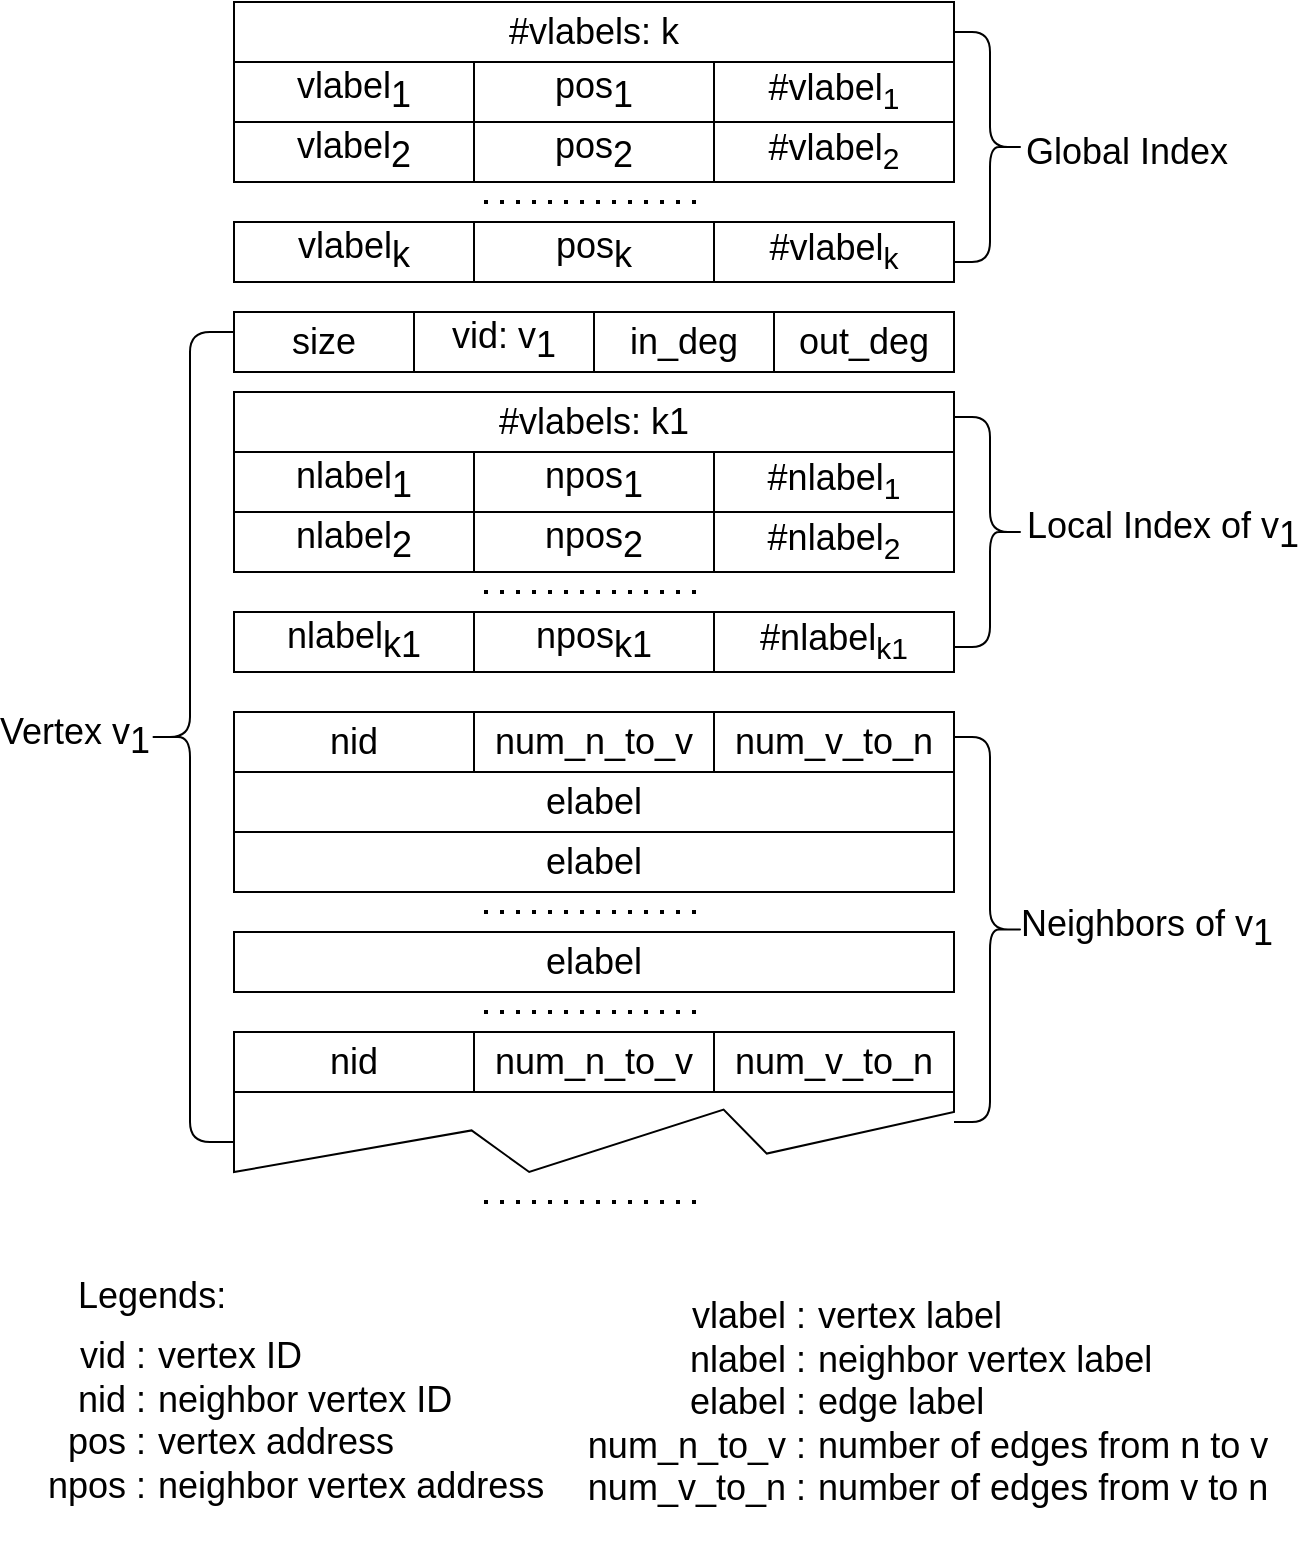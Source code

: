 <mxfile version="14.1.8" type="device"><diagram id="-nu_sZ_7hcwnp6SFdHok" name="Page-1"><mxGraphModel dx="1102" dy="807" grid="1" gridSize="10" guides="1" tooltips="1" connect="1" arrows="1" fold="1" page="1" pageScale="1" pageWidth="827" pageHeight="1169" math="0" shadow="0"><root><mxCell id="0"/><mxCell id="1" parent="0"/><mxCell id="lxXTadfLyXNNa9mBWRx5-1" value="&lt;font style=&quot;font-size: 18px;&quot;&gt;#vlabels: k&lt;/font&gt;" style="rounded=0;whiteSpace=wrap;html=1;fontSize=18;" parent="1" vertex="1"><mxGeometry x="234" width="360" height="30" as="geometry"/></mxCell><mxCell id="lxXTadfLyXNNa9mBWRx5-6" value="" style="group;fontSize=18;" parent="1" vertex="1" connectable="0"><mxGeometry x="234" y="30" width="360" height="30" as="geometry"/></mxCell><mxCell id="lxXTadfLyXNNa9mBWRx5-3" value="&lt;font style=&quot;font-size: 18px;&quot;&gt;vlabel&lt;sub style=&quot;font-size: 18px;&quot;&gt;1&lt;/sub&gt;&lt;/font&gt;" style="rounded=0;whiteSpace=wrap;html=1;fontSize=18;" parent="lxXTadfLyXNNa9mBWRx5-6" vertex="1"><mxGeometry width="120" height="30" as="geometry"/></mxCell><mxCell id="lxXTadfLyXNNa9mBWRx5-4" value="&lt;font style=&quot;font-size: 18px;&quot;&gt;pos&lt;sub style=&quot;font-size: 18px;&quot;&gt;1&lt;/sub&gt;&lt;/font&gt;" style="rounded=0;whiteSpace=wrap;html=1;fontSize=18;" parent="lxXTadfLyXNNa9mBWRx5-6" vertex="1"><mxGeometry x="120" width="120" height="30" as="geometry"/></mxCell><mxCell id="lxXTadfLyXNNa9mBWRx5-5" value="#vlabel&lt;sub&gt;1&lt;/sub&gt;" style="rounded=0;whiteSpace=wrap;html=1;fontSize=18;" parent="lxXTadfLyXNNa9mBWRx5-6" vertex="1"><mxGeometry x="240" width="120" height="30" as="geometry"/></mxCell><mxCell id="lxXTadfLyXNNa9mBWRx5-7" value="" style="group;fontSize=18;" parent="1" vertex="1" connectable="0"><mxGeometry x="234" y="60" width="360" height="30" as="geometry"/></mxCell><mxCell id="lxXTadfLyXNNa9mBWRx5-8" value="&lt;font style=&quot;font-size: 18px;&quot;&gt;vlabel&lt;sub style=&quot;font-size: 18px;&quot;&gt;2&lt;/sub&gt;&lt;/font&gt;" style="rounded=0;whiteSpace=wrap;html=1;fontSize=18;" parent="lxXTadfLyXNNa9mBWRx5-7" vertex="1"><mxGeometry width="120" height="30" as="geometry"/></mxCell><mxCell id="lxXTadfLyXNNa9mBWRx5-9" value="&lt;font style=&quot;font-size: 18px;&quot;&gt;pos&lt;sub style=&quot;font-size: 18px;&quot;&gt;2&lt;/sub&gt;&lt;/font&gt;" style="rounded=0;whiteSpace=wrap;html=1;fontSize=18;" parent="lxXTadfLyXNNa9mBWRx5-7" vertex="1"><mxGeometry x="120" width="120" height="30" as="geometry"/></mxCell><mxCell id="lxXTadfLyXNNa9mBWRx5-10" value="#vlabel&lt;sub&gt;2&lt;/sub&gt;" style="rounded=0;whiteSpace=wrap;html=1;fontSize=18;" parent="lxXTadfLyXNNa9mBWRx5-7" vertex="1"><mxGeometry x="240" width="120" height="30" as="geometry"/></mxCell><mxCell id="lxXTadfLyXNNa9mBWRx5-15" value="" style="group;fontSize=18;" parent="1" vertex="1" connectable="0"><mxGeometry x="234" y="110" width="360" height="30" as="geometry"/></mxCell><mxCell id="lxXTadfLyXNNa9mBWRx5-16" value="vlabel&lt;span style=&quot;font-size: 18px;&quot;&gt;&lt;sub style=&quot;font-size: 18px;&quot;&gt;k&lt;/sub&gt;&lt;/span&gt;" style="rounded=0;whiteSpace=wrap;html=1;fontSize=18;" parent="lxXTadfLyXNNa9mBWRx5-15" vertex="1"><mxGeometry width="120" height="30" as="geometry"/></mxCell><mxCell id="lxXTadfLyXNNa9mBWRx5-17" value="pos&lt;span style=&quot;font-size: 18px;&quot;&gt;&lt;sub style=&quot;font-size: 18px;&quot;&gt;k&lt;/sub&gt;&lt;/span&gt;" style="rounded=0;whiteSpace=wrap;html=1;fontSize=18;" parent="lxXTadfLyXNNa9mBWRx5-15" vertex="1"><mxGeometry x="120" width="120" height="30" as="geometry"/></mxCell><mxCell id="lxXTadfLyXNNa9mBWRx5-18" value="#vlabel&lt;sub&gt;k&lt;/sub&gt;" style="rounded=0;whiteSpace=wrap;html=1;fontSize=18;" parent="lxXTadfLyXNNa9mBWRx5-15" vertex="1"><mxGeometry x="240" width="120" height="30" as="geometry"/></mxCell><mxCell id="lxXTadfLyXNNa9mBWRx5-19" value="" style="endArrow=none;dashed=1;html=1;dashPattern=1 3;strokeWidth=2;spacing=2;verticalAlign=middle;fontSize=18;" parent="1" edge="1"><mxGeometry width="50" height="50" relative="1" as="geometry"><mxPoint x="359" y="100" as="sourcePoint"/><mxPoint x="469" y="100" as="targetPoint"/></mxGeometry></mxCell><mxCell id="lxXTadfLyXNNa9mBWRx5-24" value="#vlabels: k&lt;span style=&quot;font-size: 18px&quot;&gt;1&lt;/span&gt;" style="rounded=0;whiteSpace=wrap;html=1;fontSize=18;" parent="1" vertex="1"><mxGeometry x="234" y="195" width="360" height="30" as="geometry"/></mxCell><mxCell id="lxXTadfLyXNNa9mBWRx5-25" value="" style="group;fontSize=18;" parent="1" vertex="1" connectable="0"><mxGeometry x="234" y="225" width="360" height="30" as="geometry"/></mxCell><mxCell id="lxXTadfLyXNNa9mBWRx5-26" value="nlabel&lt;sub style=&quot;font-size: 18px&quot;&gt;1&lt;/sub&gt;" style="rounded=0;whiteSpace=wrap;html=1;fontSize=18;" parent="lxXTadfLyXNNa9mBWRx5-25" vertex="1"><mxGeometry width="120" height="30" as="geometry"/></mxCell><mxCell id="lxXTadfLyXNNa9mBWRx5-27" value="npos&lt;sub style=&quot;font-size: 18px&quot;&gt;1&lt;/sub&gt;" style="rounded=0;whiteSpace=wrap;html=1;fontSize=18;" parent="lxXTadfLyXNNa9mBWRx5-25" vertex="1"><mxGeometry x="120" width="120" height="30" as="geometry"/></mxCell><mxCell id="lxXTadfLyXNNa9mBWRx5-28" value="#nlabel&lt;sub&gt;1&lt;/sub&gt;" style="rounded=0;whiteSpace=wrap;html=1;fontSize=18;" parent="lxXTadfLyXNNa9mBWRx5-25" vertex="1"><mxGeometry x="240" width="120" height="30" as="geometry"/></mxCell><mxCell id="lxXTadfLyXNNa9mBWRx5-29" value="" style="group;fontSize=18;" parent="1" vertex="1" connectable="0"><mxGeometry x="234" y="255" width="360" height="30" as="geometry"/></mxCell><mxCell id="lxXTadfLyXNNa9mBWRx5-30" value="nlabel&lt;span style=&quot;font-size: 18px&quot;&gt;&lt;sub style=&quot;font-size: 18px&quot;&gt;2&lt;/sub&gt;&lt;/span&gt;" style="rounded=0;whiteSpace=wrap;html=1;fontSize=18;" parent="lxXTadfLyXNNa9mBWRx5-29" vertex="1"><mxGeometry width="120" height="30" as="geometry"/></mxCell><mxCell id="lxXTadfLyXNNa9mBWRx5-31" value="npos&lt;span style=&quot;font-size: 18px&quot;&gt;&lt;sub style=&quot;font-size: 18px&quot;&gt;2&lt;/sub&gt;&lt;/span&gt;" style="rounded=0;whiteSpace=wrap;html=1;fontSize=18;" parent="lxXTadfLyXNNa9mBWRx5-29" vertex="1"><mxGeometry x="120" width="120" height="30" as="geometry"/></mxCell><mxCell id="lxXTadfLyXNNa9mBWRx5-32" value="#nlabel&lt;sub&gt;2&lt;/sub&gt;" style="rounded=0;whiteSpace=wrap;html=1;fontSize=18;" parent="lxXTadfLyXNNa9mBWRx5-29" vertex="1"><mxGeometry x="240" width="120" height="30" as="geometry"/></mxCell><mxCell id="lxXTadfLyXNNa9mBWRx5-33" value="" style="group;fontSize=18;" parent="1" vertex="1" connectable="0"><mxGeometry x="234" y="305" width="360" height="30" as="geometry"/></mxCell><mxCell id="lxXTadfLyXNNa9mBWRx5-34" value="nlabel&lt;span style=&quot;font-size: 18px&quot;&gt;&lt;sub style=&quot;font-size: 18px&quot;&gt;k1&lt;/sub&gt;&lt;/span&gt;" style="rounded=0;whiteSpace=wrap;html=1;fontSize=18;" parent="lxXTadfLyXNNa9mBWRx5-33" vertex="1"><mxGeometry width="120" height="30" as="geometry"/></mxCell><mxCell id="lxXTadfLyXNNa9mBWRx5-35" value="npos&lt;span style=&quot;font-size: 18px&quot;&gt;&lt;sub style=&quot;font-size: 18px&quot;&gt;k1&lt;/sub&gt;&lt;/span&gt;" style="rounded=0;whiteSpace=wrap;html=1;fontSize=18;" parent="lxXTadfLyXNNa9mBWRx5-33" vertex="1"><mxGeometry x="120" width="120" height="30" as="geometry"/></mxCell><mxCell id="lxXTadfLyXNNa9mBWRx5-36" value="#nlabel&lt;sub&gt;k1&lt;/sub&gt;" style="rounded=0;whiteSpace=wrap;html=1;fontSize=18;" parent="lxXTadfLyXNNa9mBWRx5-33" vertex="1"><mxGeometry x="240" width="120" height="30" as="geometry"/></mxCell><mxCell id="lxXTadfLyXNNa9mBWRx5-37" value="" style="endArrow=none;dashed=1;html=1;dashPattern=1 3;strokeWidth=2;spacing=2;verticalAlign=middle;fontSize=18;" parent="1" edge="1"><mxGeometry width="50" height="50" relative="1" as="geometry"><mxPoint x="359" y="295" as="sourcePoint"/><mxPoint x="469" y="295" as="targetPoint"/></mxGeometry></mxCell><mxCell id="lxXTadfLyXNNa9mBWRx5-38" value="" style="group;fontSize=18;" parent="1" vertex="1" connectable="0"><mxGeometry x="234" y="155" width="360" height="30" as="geometry"/></mxCell><mxCell id="lxXTadfLyXNNa9mBWRx5-20" value="size" style="rounded=0;whiteSpace=wrap;html=1;fontSize=18;" parent="lxXTadfLyXNNa9mBWRx5-38" vertex="1"><mxGeometry width="90" height="30" as="geometry"/></mxCell><mxCell id="lxXTadfLyXNNa9mBWRx5-21" value="vid: v&lt;sub style=&quot;font-size: 18px;&quot;&gt;1&lt;/sub&gt;" style="rounded=0;whiteSpace=wrap;html=1;fontSize=18;" parent="lxXTadfLyXNNa9mBWRx5-38" vertex="1"><mxGeometry x="90" width="90" height="30" as="geometry"/></mxCell><mxCell id="lxXTadfLyXNNa9mBWRx5-22" value="in_deg" style="rounded=0;whiteSpace=wrap;html=1;fontSize=18;" parent="lxXTadfLyXNNa9mBWRx5-38" vertex="1"><mxGeometry x="180" width="90" height="30" as="geometry"/></mxCell><mxCell id="lxXTadfLyXNNa9mBWRx5-23" value="out_deg" style="rounded=0;whiteSpace=wrap;html=1;fontSize=18;" parent="lxXTadfLyXNNa9mBWRx5-38" vertex="1"><mxGeometry x="270" width="90" height="30" as="geometry"/></mxCell><mxCell id="lxXTadfLyXNNa9mBWRx5-44" value="" style="group;fontSize=18;" parent="1" vertex="1" connectable="0"><mxGeometry x="234" y="355" width="360" height="30" as="geometry"/></mxCell><mxCell id="lxXTadfLyXNNa9mBWRx5-45" value="nid" style="rounded=0;whiteSpace=wrap;html=1;fontSize=18;" parent="lxXTadfLyXNNa9mBWRx5-44" vertex="1"><mxGeometry width="120" height="30" as="geometry"/></mxCell><mxCell id="lxXTadfLyXNNa9mBWRx5-46" value="num_n_to_v" style="rounded=0;whiteSpace=wrap;html=1;fontSize=18;" parent="lxXTadfLyXNNa9mBWRx5-44" vertex="1"><mxGeometry x="120" width="120" height="30" as="geometry"/></mxCell><mxCell id="lxXTadfLyXNNa9mBWRx5-47" value="num_v_to_n" style="rounded=0;whiteSpace=wrap;html=1;fontSize=18;" parent="lxXTadfLyXNNa9mBWRx5-44" vertex="1"><mxGeometry x="240" width="120" height="30" as="geometry"/></mxCell><mxCell id="lxXTadfLyXNNa9mBWRx5-52" value="elabel" style="rounded=0;whiteSpace=wrap;html=1;fontSize=18;" parent="1" vertex="1"><mxGeometry x="234" y="385" width="360" height="30" as="geometry"/></mxCell><mxCell id="lxXTadfLyXNNa9mBWRx5-53" value="elabel" style="rounded=0;whiteSpace=wrap;html=1;fontSize=18;" parent="1" vertex="1"><mxGeometry x="234" y="415" width="360" height="30" as="geometry"/></mxCell><mxCell id="lxXTadfLyXNNa9mBWRx5-54" value="" style="endArrow=none;dashed=1;html=1;dashPattern=1 3;strokeWidth=2;spacing=2;verticalAlign=middle;fontSize=18;" parent="1" edge="1"><mxGeometry width="50" height="50" relative="1" as="geometry"><mxPoint x="359" y="455" as="sourcePoint"/><mxPoint x="469" y="455" as="targetPoint"/></mxGeometry></mxCell><mxCell id="lxXTadfLyXNNa9mBWRx5-55" value="elabel" style="rounded=0;whiteSpace=wrap;html=1;fontSize=18;" parent="1" vertex="1"><mxGeometry x="234" y="465" width="360" height="30" as="geometry"/></mxCell><mxCell id="lxXTadfLyXNNa9mBWRx5-69" value="" style="endArrow=none;dashed=1;html=1;dashPattern=1 3;strokeWidth=2;spacing=2;verticalAlign=middle;fontSize=18;" parent="1" edge="1"><mxGeometry x="234" y="505" width="50" height="50" as="geometry"><mxPoint x="359" y="505" as="sourcePoint"/><mxPoint x="469" y="505" as="targetPoint"/></mxGeometry></mxCell><mxCell id="lxXTadfLyXNNa9mBWRx5-82" value="" style="verticalLabelPosition=bottom;verticalAlign=top;html=1;shape=mxgraph.basic.polygon;polyCoords=[[0,0],[1,0],[1,0.25],[0.74,0.77],[0.68,0.22],[0.41,1],[0.33,0.48],[0,1]];polyline=0;shadow=0;fontSize=18;" parent="1" vertex="1"><mxGeometry x="234" y="545" width="360" height="40" as="geometry"/></mxCell><mxCell id="lxXTadfLyXNNa9mBWRx5-89" value="" style="group;fontSize=18;" parent="1" vertex="1" connectable="0"><mxGeometry x="234" y="515" width="360" height="30" as="geometry"/></mxCell><mxCell id="lxXTadfLyXNNa9mBWRx5-90" value="nid" style="rounded=0;whiteSpace=wrap;html=1;fontSize=18;" parent="lxXTadfLyXNNa9mBWRx5-89" vertex="1"><mxGeometry width="120" height="30" as="geometry"/></mxCell><mxCell id="lxXTadfLyXNNa9mBWRx5-91" value="num_n_to_v" style="rounded=0;whiteSpace=wrap;html=1;fontSize=18;" parent="lxXTadfLyXNNa9mBWRx5-89" vertex="1"><mxGeometry x="120" width="120" height="30" as="geometry"/></mxCell><mxCell id="lxXTadfLyXNNa9mBWRx5-92" value="num_v_to_n" style="rounded=0;whiteSpace=wrap;html=1;fontSize=18;" parent="lxXTadfLyXNNa9mBWRx5-89" vertex="1"><mxGeometry x="240" width="120" height="30" as="geometry"/></mxCell><mxCell id="lxXTadfLyXNNa9mBWRx5-104" value="" style="endArrow=none;dashed=1;html=1;dashPattern=1 3;strokeWidth=2;spacing=2;verticalAlign=middle;fontSize=18;" parent="1" edge="1"><mxGeometry x="234" y="600" width="50" height="50" as="geometry"><mxPoint x="359" y="600" as="sourcePoint"/><mxPoint x="469" y="600" as="targetPoint"/></mxGeometry></mxCell><mxCell id="3EB-qwEZo_CReJzb1TH5-3" value="Local Index of v&lt;sub style=&quot;font-size: 18px;&quot;&gt;1&lt;/sub&gt;" style="text;html=1;align=center;verticalAlign=middle;resizable=0;points=[];autosize=1;fontSize=18;" parent="1" vertex="1"><mxGeometry x="623" y="250" width="150" height="30" as="geometry"/></mxCell><mxCell id="LW0G2RdvcfVBY7oad3j3-6" value="&lt;font style=&quot;font-size: 18px&quot;&gt;vlabel :&lt;br&gt;nlabel :&lt;br&gt;elabel :&lt;br&gt;num_n_to_v :&lt;br&gt;num_v_to_n :&lt;br&gt;&lt;/font&gt;" style="rounded=0;whiteSpace=wrap;html=1;align=right;verticalAlign=top;strokeColor=#FFFFFF;" parent="1" vertex="1"><mxGeometry x="392" y="640" width="130" height="130" as="geometry"/></mxCell><mxCell id="LW0G2RdvcfVBY7oad3j3-8" value="&lt;div&gt;&lt;span style=&quot;font-size: 18px&quot;&gt;vid :&lt;/span&gt;&lt;/div&gt;&lt;font style=&quot;font-size: 18px&quot;&gt;&lt;div&gt;&lt;span&gt;nid :&lt;/span&gt;&lt;/div&gt;&lt;div&gt;&lt;span&gt;pos :&lt;/span&gt;&lt;/div&gt;&lt;span&gt;&lt;div&gt;&lt;span&gt;npos :&lt;/span&gt;&lt;/div&gt;&lt;/span&gt;&lt;/font&gt;" style="rounded=0;whiteSpace=wrap;html=1;align=right;verticalAlign=top;strokeColor=#FFFFFF;" parent="1" vertex="1"><mxGeometry x="132" y="660" width="60" height="90" as="geometry"/></mxCell><mxCell id="ufi0s94rqgynczn05Bmn-1" value="&lt;font style=&quot;font-size: 18px&quot;&gt;Legends:&lt;br&gt;&lt;/font&gt;" style="rounded=0;whiteSpace=wrap;html=1;align=left;verticalAlign=top;strokeColor=#FFFFFF;" parent="1" vertex="1"><mxGeometry x="154" y="630" width="260" height="30" as="geometry"/></mxCell><mxCell id="ufi0s94rqgynczn05Bmn-2" value="" style="shape=curlyBracket;whiteSpace=wrap;html=1;rounded=1;" parent="1" vertex="1"><mxGeometry x="190" y="165" width="44" height="405" as="geometry"/></mxCell><mxCell id="ufi0s94rqgynczn05Bmn-4" value="&lt;font style=&quot;font-size: 18px&quot;&gt;Vertex v&lt;sub style=&quot;font-size: 18px&quot;&gt;1&lt;/sub&gt;&lt;/font&gt;" style="edgeLabel;html=1;align=center;verticalAlign=middle;resizable=0;points=[];fontSize=18;" parent="1" vertex="1" connectable="0"><mxGeometry x="154" y="367.5" as="geometry"/></mxCell><mxCell id="ufi0s94rqgynczn05Bmn-5" value="Global Index" style="text;html=1;align=center;verticalAlign=middle;resizable=0;points=[];autosize=1;fontSize=18;" parent="1" vertex="1"><mxGeometry x="620" y="60" width="120" height="30" as="geometry"/></mxCell><mxCell id="ufi0s94rqgynczn05Bmn-6" value="" style="shape=curlyBracket;whiteSpace=wrap;html=1;rounded=1;flipH=1;" parent="1" vertex="1"><mxGeometry x="594" y="15" width="36" height="115" as="geometry"/></mxCell><mxCell id="ufi0s94rqgynczn05Bmn-7" value="" style="shape=curlyBracket;whiteSpace=wrap;html=1;rounded=1;flipH=1;" parent="1" vertex="1"><mxGeometry x="594" y="207.5" width="36" height="115" as="geometry"/></mxCell><mxCell id="ufi0s94rqgynczn05Bmn-9" value="&lt;font style=&quot;font-size: 18px&quot;&gt;Neighbors of v&lt;sub style=&quot;font-size: 18px&quot;&gt;1&lt;/sub&gt;&lt;/font&gt;" style="edgeLabel;html=1;align=center;verticalAlign=middle;resizable=0;points=[];fontSize=18;" parent="1" vertex="1" connectable="0"><mxGeometry x="690" y="463.75" as="geometry"/></mxCell><mxCell id="ufi0s94rqgynczn05Bmn-11" value="" style="shape=curlyBracket;whiteSpace=wrap;html=1;rounded=1;flipH=1;" parent="1" vertex="1"><mxGeometry x="594" y="367.5" width="36" height="192.5" as="geometry"/></mxCell><mxCell id="teaKH0GWnmcdPVvTn30S-1" value="&lt;font style=&quot;font-size: 18px&quot;&gt;&lt;span&gt;vertex ID&lt;br&gt;&lt;/span&gt;neighbor vertex ID&lt;br&gt;vertex address&lt;br&gt;&lt;span&gt;neighbor vertex address&lt;/span&gt;&lt;br&gt;&lt;/font&gt;" style="rounded=0;whiteSpace=wrap;html=1;align=left;verticalAlign=top;strokeColor=#FFFFFF;" parent="1" vertex="1"><mxGeometry x="194" y="660" width="196" height="90" as="geometry"/></mxCell><mxCell id="teaKH0GWnmcdPVvTn30S-2" value="&lt;font style=&quot;font-size: 18px&quot;&gt;vertex label&lt;br&gt;neighbor vertex label&lt;br&gt;edge label&lt;br&gt;number of edges from n to v&lt;br&gt;number of edges from v to n&lt;br&gt;&lt;/font&gt;" style="rounded=0;whiteSpace=wrap;html=1;align=left;verticalAlign=top;strokeColor=#FFFFFF;" parent="1" vertex="1"><mxGeometry x="524" y="640" width="240" height="130" as="geometry"/></mxCell></root></mxGraphModel></diagram></mxfile>